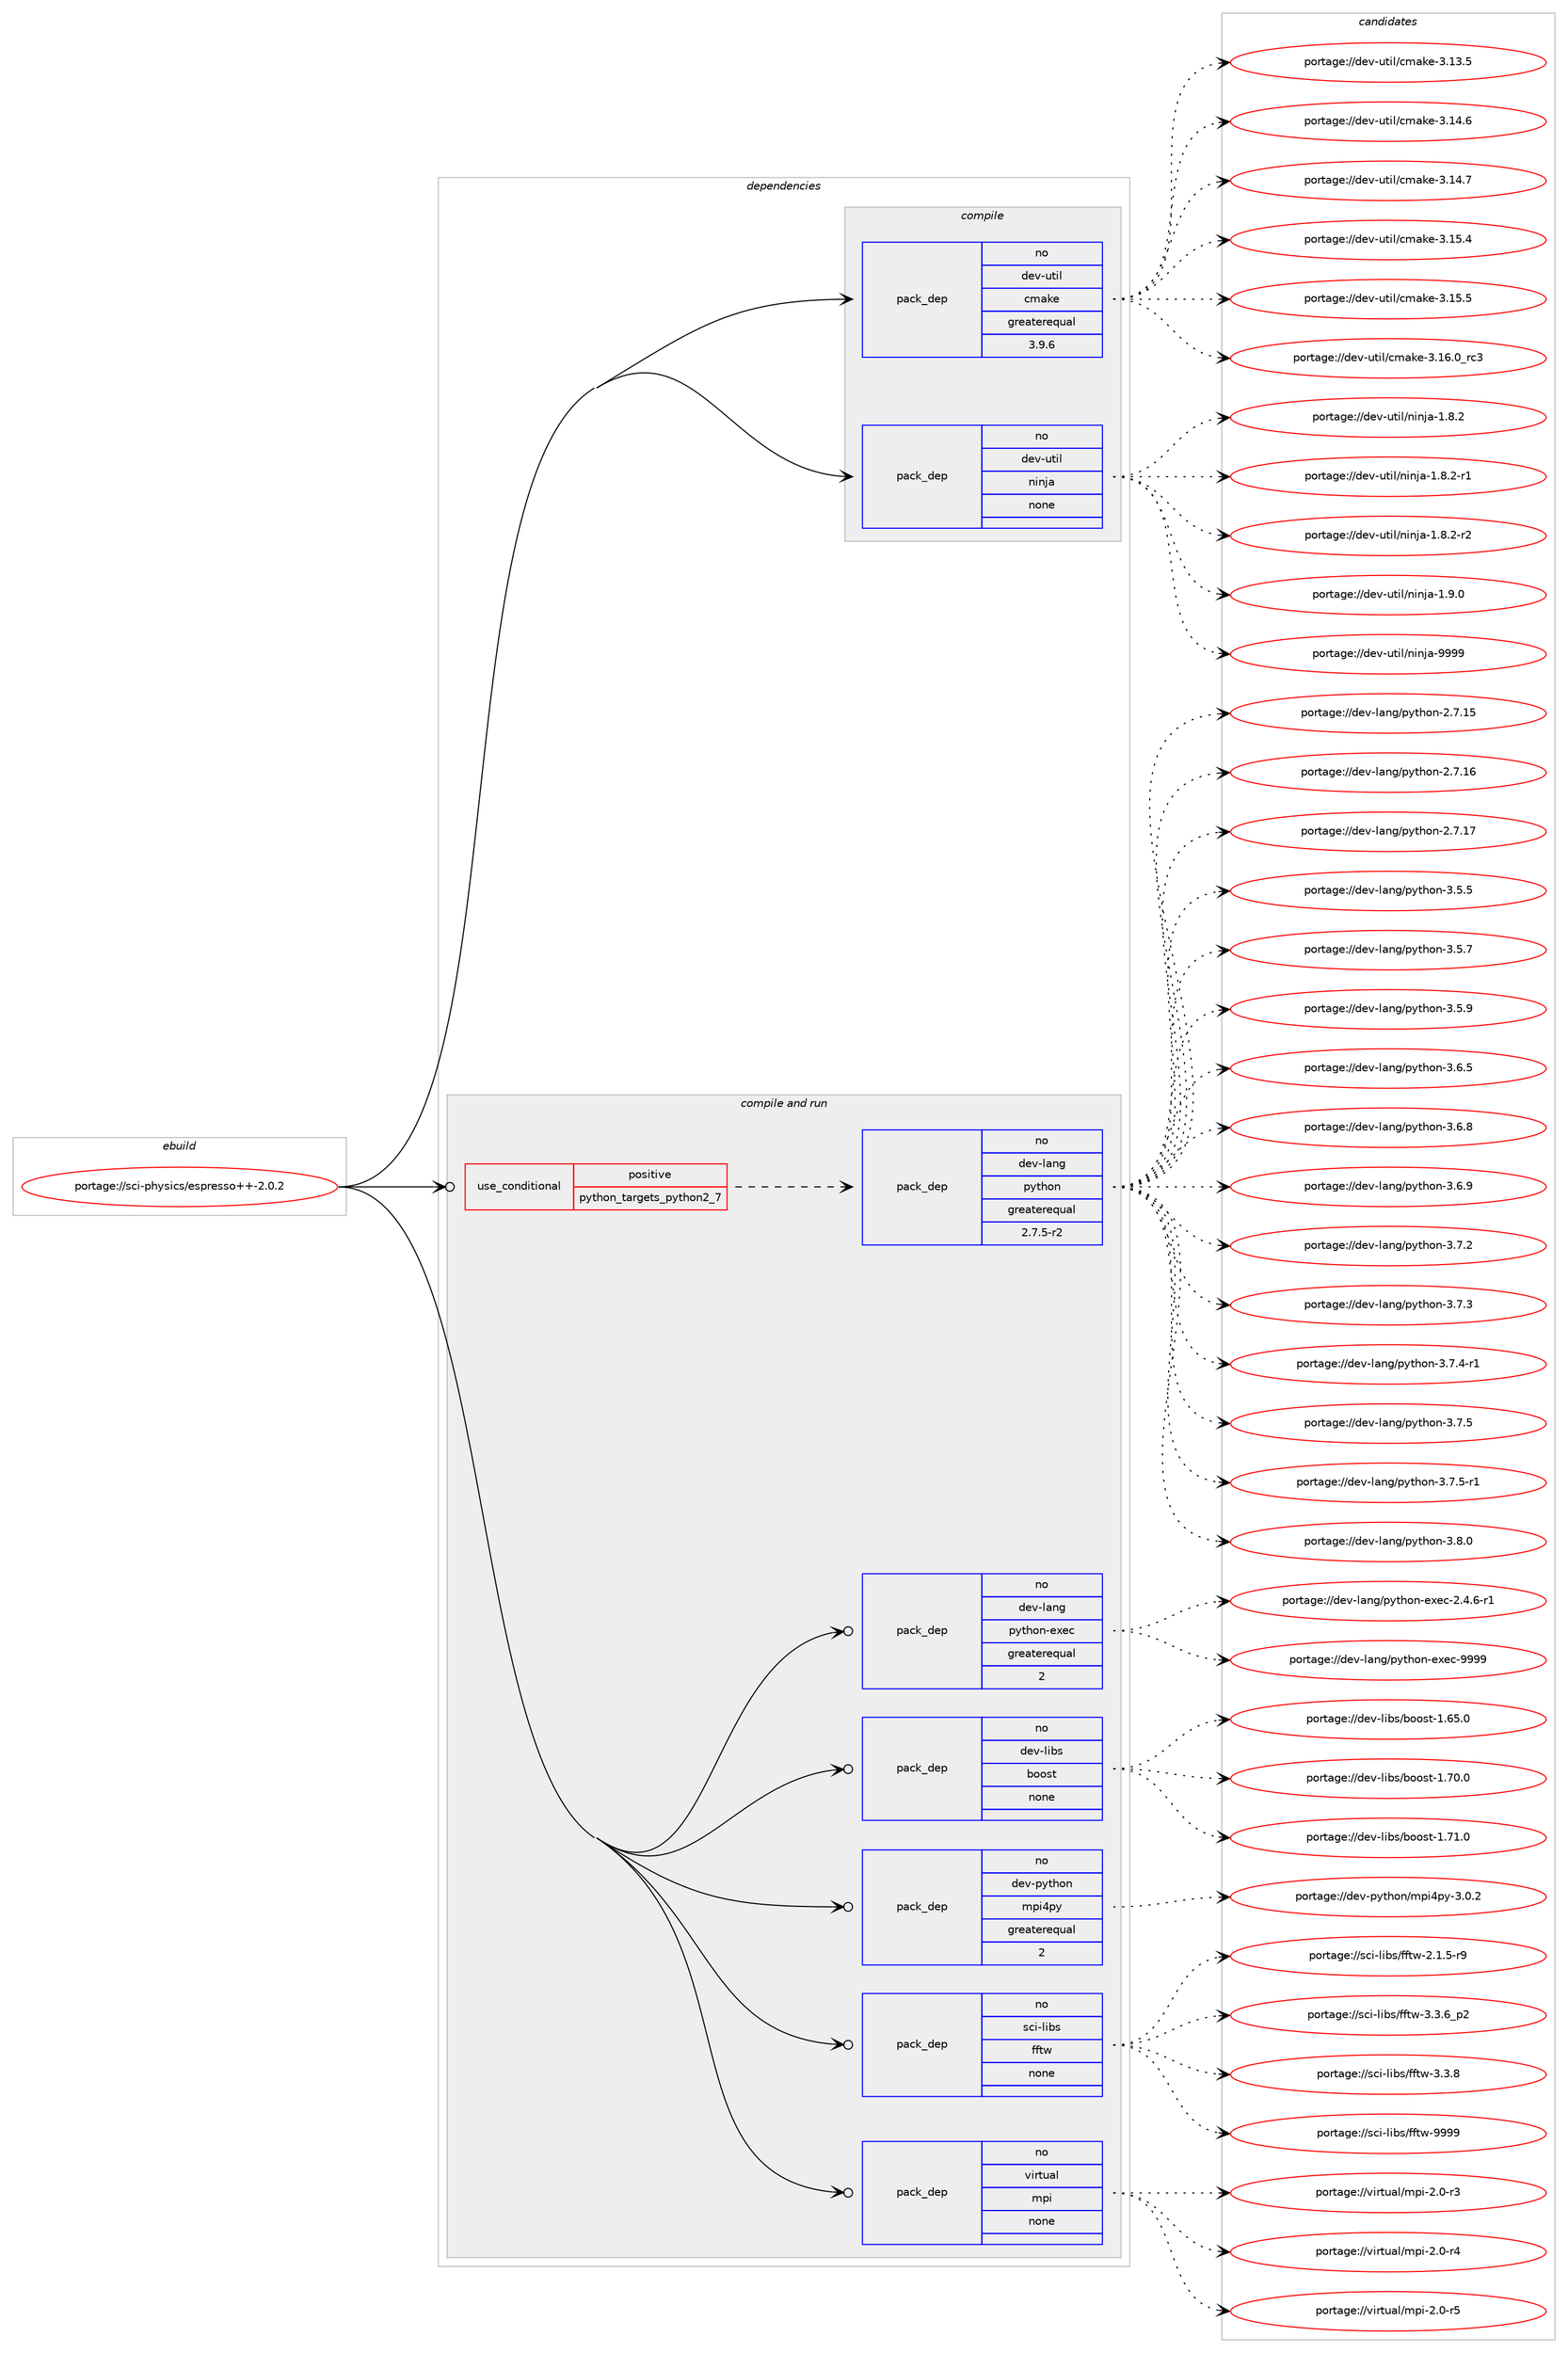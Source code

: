 digraph prolog {

# *************
# Graph options
# *************

newrank=true;
concentrate=true;
compound=true;
graph [rankdir=LR,fontname=Helvetica,fontsize=10,ranksep=1.5];#, ranksep=2.5, nodesep=0.2];
edge  [arrowhead=vee];
node  [fontname=Helvetica,fontsize=10];

# **********
# The ebuild
# **********

subgraph cluster_leftcol {
color=gray;
rank=same;
label=<<i>ebuild</i>>;
id [label="portage://sci-physics/espresso++-2.0.2", color=red, width=4, href="../sci-physics/espresso++-2.0.2.svg"];
}

# ****************
# The dependencies
# ****************

subgraph cluster_midcol {
color=gray;
label=<<i>dependencies</i>>;
subgraph cluster_compile {
fillcolor="#eeeeee";
style=filled;
label=<<i>compile</i>>;
subgraph pack291483 {
dependency396214 [label=<<TABLE BORDER="0" CELLBORDER="1" CELLSPACING="0" CELLPADDING="4" WIDTH="220"><TR><TD ROWSPAN="6" CELLPADDING="30">pack_dep</TD></TR><TR><TD WIDTH="110">no</TD></TR><TR><TD>dev-util</TD></TR><TR><TD>cmake</TD></TR><TR><TD>greaterequal</TD></TR><TR><TD>3.9.6</TD></TR></TABLE>>, shape=none, color=blue];
}
id:e -> dependency396214:w [weight=20,style="solid",arrowhead="vee"];
subgraph pack291484 {
dependency396215 [label=<<TABLE BORDER="0" CELLBORDER="1" CELLSPACING="0" CELLPADDING="4" WIDTH="220"><TR><TD ROWSPAN="6" CELLPADDING="30">pack_dep</TD></TR><TR><TD WIDTH="110">no</TD></TR><TR><TD>dev-util</TD></TR><TR><TD>ninja</TD></TR><TR><TD>none</TD></TR><TR><TD></TD></TR></TABLE>>, shape=none, color=blue];
}
id:e -> dependency396215:w [weight=20,style="solid",arrowhead="vee"];
}
subgraph cluster_compileandrun {
fillcolor="#eeeeee";
style=filled;
label=<<i>compile and run</i>>;
subgraph cond97985 {
dependency396216 [label=<<TABLE BORDER="0" CELLBORDER="1" CELLSPACING="0" CELLPADDING="4"><TR><TD ROWSPAN="3" CELLPADDING="10">use_conditional</TD></TR><TR><TD>positive</TD></TR><TR><TD>python_targets_python2_7</TD></TR></TABLE>>, shape=none, color=red];
subgraph pack291485 {
dependency396217 [label=<<TABLE BORDER="0" CELLBORDER="1" CELLSPACING="0" CELLPADDING="4" WIDTH="220"><TR><TD ROWSPAN="6" CELLPADDING="30">pack_dep</TD></TR><TR><TD WIDTH="110">no</TD></TR><TR><TD>dev-lang</TD></TR><TR><TD>python</TD></TR><TR><TD>greaterequal</TD></TR><TR><TD>2.7.5-r2</TD></TR></TABLE>>, shape=none, color=blue];
}
dependency396216:e -> dependency396217:w [weight=20,style="dashed",arrowhead="vee"];
}
id:e -> dependency396216:w [weight=20,style="solid",arrowhead="odotvee"];
subgraph pack291486 {
dependency396218 [label=<<TABLE BORDER="0" CELLBORDER="1" CELLSPACING="0" CELLPADDING="4" WIDTH="220"><TR><TD ROWSPAN="6" CELLPADDING="30">pack_dep</TD></TR><TR><TD WIDTH="110">no</TD></TR><TR><TD>dev-lang</TD></TR><TR><TD>python-exec</TD></TR><TR><TD>greaterequal</TD></TR><TR><TD>2</TD></TR></TABLE>>, shape=none, color=blue];
}
id:e -> dependency396218:w [weight=20,style="solid",arrowhead="odotvee"];
subgraph pack291487 {
dependency396219 [label=<<TABLE BORDER="0" CELLBORDER="1" CELLSPACING="0" CELLPADDING="4" WIDTH="220"><TR><TD ROWSPAN="6" CELLPADDING="30">pack_dep</TD></TR><TR><TD WIDTH="110">no</TD></TR><TR><TD>dev-libs</TD></TR><TR><TD>boost</TD></TR><TR><TD>none</TD></TR><TR><TD></TD></TR></TABLE>>, shape=none, color=blue];
}
id:e -> dependency396219:w [weight=20,style="solid",arrowhead="odotvee"];
subgraph pack291488 {
dependency396220 [label=<<TABLE BORDER="0" CELLBORDER="1" CELLSPACING="0" CELLPADDING="4" WIDTH="220"><TR><TD ROWSPAN="6" CELLPADDING="30">pack_dep</TD></TR><TR><TD WIDTH="110">no</TD></TR><TR><TD>dev-python</TD></TR><TR><TD>mpi4py</TD></TR><TR><TD>greaterequal</TD></TR><TR><TD>2</TD></TR></TABLE>>, shape=none, color=blue];
}
id:e -> dependency396220:w [weight=20,style="solid",arrowhead="odotvee"];
subgraph pack291489 {
dependency396221 [label=<<TABLE BORDER="0" CELLBORDER="1" CELLSPACING="0" CELLPADDING="4" WIDTH="220"><TR><TD ROWSPAN="6" CELLPADDING="30">pack_dep</TD></TR><TR><TD WIDTH="110">no</TD></TR><TR><TD>sci-libs</TD></TR><TR><TD>fftw</TD></TR><TR><TD>none</TD></TR><TR><TD></TD></TR></TABLE>>, shape=none, color=blue];
}
id:e -> dependency396221:w [weight=20,style="solid",arrowhead="odotvee"];
subgraph pack291490 {
dependency396222 [label=<<TABLE BORDER="0" CELLBORDER="1" CELLSPACING="0" CELLPADDING="4" WIDTH="220"><TR><TD ROWSPAN="6" CELLPADDING="30">pack_dep</TD></TR><TR><TD WIDTH="110">no</TD></TR><TR><TD>virtual</TD></TR><TR><TD>mpi</TD></TR><TR><TD>none</TD></TR><TR><TD></TD></TR></TABLE>>, shape=none, color=blue];
}
id:e -> dependency396222:w [weight=20,style="solid",arrowhead="odotvee"];
}
subgraph cluster_run {
fillcolor="#eeeeee";
style=filled;
label=<<i>run</i>>;
}
}

# **************
# The candidates
# **************

subgraph cluster_choices {
rank=same;
color=gray;
label=<<i>candidates</i>>;

subgraph choice291483 {
color=black;
nodesep=1;
choiceportage1001011184511711610510847991099710710145514649514653 [label="portage://dev-util/cmake-3.13.5", color=red, width=4,href="../dev-util/cmake-3.13.5.svg"];
choiceportage1001011184511711610510847991099710710145514649524654 [label="portage://dev-util/cmake-3.14.6", color=red, width=4,href="../dev-util/cmake-3.14.6.svg"];
choiceportage1001011184511711610510847991099710710145514649524655 [label="portage://dev-util/cmake-3.14.7", color=red, width=4,href="../dev-util/cmake-3.14.7.svg"];
choiceportage1001011184511711610510847991099710710145514649534652 [label="portage://dev-util/cmake-3.15.4", color=red, width=4,href="../dev-util/cmake-3.15.4.svg"];
choiceportage1001011184511711610510847991099710710145514649534653 [label="portage://dev-util/cmake-3.15.5", color=red, width=4,href="../dev-util/cmake-3.15.5.svg"];
choiceportage1001011184511711610510847991099710710145514649544648951149951 [label="portage://dev-util/cmake-3.16.0_rc3", color=red, width=4,href="../dev-util/cmake-3.16.0_rc3.svg"];
dependency396214:e -> choiceportage1001011184511711610510847991099710710145514649514653:w [style=dotted,weight="100"];
dependency396214:e -> choiceportage1001011184511711610510847991099710710145514649524654:w [style=dotted,weight="100"];
dependency396214:e -> choiceportage1001011184511711610510847991099710710145514649524655:w [style=dotted,weight="100"];
dependency396214:e -> choiceportage1001011184511711610510847991099710710145514649534652:w [style=dotted,weight="100"];
dependency396214:e -> choiceportage1001011184511711610510847991099710710145514649534653:w [style=dotted,weight="100"];
dependency396214:e -> choiceportage1001011184511711610510847991099710710145514649544648951149951:w [style=dotted,weight="100"];
}
subgraph choice291484 {
color=black;
nodesep=1;
choiceportage100101118451171161051084711010511010697454946564650 [label="portage://dev-util/ninja-1.8.2", color=red, width=4,href="../dev-util/ninja-1.8.2.svg"];
choiceportage1001011184511711610510847110105110106974549465646504511449 [label="portage://dev-util/ninja-1.8.2-r1", color=red, width=4,href="../dev-util/ninja-1.8.2-r1.svg"];
choiceportage1001011184511711610510847110105110106974549465646504511450 [label="portage://dev-util/ninja-1.8.2-r2", color=red, width=4,href="../dev-util/ninja-1.8.2-r2.svg"];
choiceportage100101118451171161051084711010511010697454946574648 [label="portage://dev-util/ninja-1.9.0", color=red, width=4,href="../dev-util/ninja-1.9.0.svg"];
choiceportage1001011184511711610510847110105110106974557575757 [label="portage://dev-util/ninja-9999", color=red, width=4,href="../dev-util/ninja-9999.svg"];
dependency396215:e -> choiceportage100101118451171161051084711010511010697454946564650:w [style=dotted,weight="100"];
dependency396215:e -> choiceportage1001011184511711610510847110105110106974549465646504511449:w [style=dotted,weight="100"];
dependency396215:e -> choiceportage1001011184511711610510847110105110106974549465646504511450:w [style=dotted,weight="100"];
dependency396215:e -> choiceportage100101118451171161051084711010511010697454946574648:w [style=dotted,weight="100"];
dependency396215:e -> choiceportage1001011184511711610510847110105110106974557575757:w [style=dotted,weight="100"];
}
subgraph choice291485 {
color=black;
nodesep=1;
choiceportage10010111845108971101034711212111610411111045504655464953 [label="portage://dev-lang/python-2.7.15", color=red, width=4,href="../dev-lang/python-2.7.15.svg"];
choiceportage10010111845108971101034711212111610411111045504655464954 [label="portage://dev-lang/python-2.7.16", color=red, width=4,href="../dev-lang/python-2.7.16.svg"];
choiceportage10010111845108971101034711212111610411111045504655464955 [label="portage://dev-lang/python-2.7.17", color=red, width=4,href="../dev-lang/python-2.7.17.svg"];
choiceportage100101118451089711010347112121116104111110455146534653 [label="portage://dev-lang/python-3.5.5", color=red, width=4,href="../dev-lang/python-3.5.5.svg"];
choiceportage100101118451089711010347112121116104111110455146534655 [label="portage://dev-lang/python-3.5.7", color=red, width=4,href="../dev-lang/python-3.5.7.svg"];
choiceportage100101118451089711010347112121116104111110455146534657 [label="portage://dev-lang/python-3.5.9", color=red, width=4,href="../dev-lang/python-3.5.9.svg"];
choiceportage100101118451089711010347112121116104111110455146544653 [label="portage://dev-lang/python-3.6.5", color=red, width=4,href="../dev-lang/python-3.6.5.svg"];
choiceportage100101118451089711010347112121116104111110455146544656 [label="portage://dev-lang/python-3.6.8", color=red, width=4,href="../dev-lang/python-3.6.8.svg"];
choiceportage100101118451089711010347112121116104111110455146544657 [label="portage://dev-lang/python-3.6.9", color=red, width=4,href="../dev-lang/python-3.6.9.svg"];
choiceportage100101118451089711010347112121116104111110455146554650 [label="portage://dev-lang/python-3.7.2", color=red, width=4,href="../dev-lang/python-3.7.2.svg"];
choiceportage100101118451089711010347112121116104111110455146554651 [label="portage://dev-lang/python-3.7.3", color=red, width=4,href="../dev-lang/python-3.7.3.svg"];
choiceportage1001011184510897110103471121211161041111104551465546524511449 [label="portage://dev-lang/python-3.7.4-r1", color=red, width=4,href="../dev-lang/python-3.7.4-r1.svg"];
choiceportage100101118451089711010347112121116104111110455146554653 [label="portage://dev-lang/python-3.7.5", color=red, width=4,href="../dev-lang/python-3.7.5.svg"];
choiceportage1001011184510897110103471121211161041111104551465546534511449 [label="portage://dev-lang/python-3.7.5-r1", color=red, width=4,href="../dev-lang/python-3.7.5-r1.svg"];
choiceportage100101118451089711010347112121116104111110455146564648 [label="portage://dev-lang/python-3.8.0", color=red, width=4,href="../dev-lang/python-3.8.0.svg"];
dependency396217:e -> choiceportage10010111845108971101034711212111610411111045504655464953:w [style=dotted,weight="100"];
dependency396217:e -> choiceportage10010111845108971101034711212111610411111045504655464954:w [style=dotted,weight="100"];
dependency396217:e -> choiceportage10010111845108971101034711212111610411111045504655464955:w [style=dotted,weight="100"];
dependency396217:e -> choiceportage100101118451089711010347112121116104111110455146534653:w [style=dotted,weight="100"];
dependency396217:e -> choiceportage100101118451089711010347112121116104111110455146534655:w [style=dotted,weight="100"];
dependency396217:e -> choiceportage100101118451089711010347112121116104111110455146534657:w [style=dotted,weight="100"];
dependency396217:e -> choiceportage100101118451089711010347112121116104111110455146544653:w [style=dotted,weight="100"];
dependency396217:e -> choiceportage100101118451089711010347112121116104111110455146544656:w [style=dotted,weight="100"];
dependency396217:e -> choiceportage100101118451089711010347112121116104111110455146544657:w [style=dotted,weight="100"];
dependency396217:e -> choiceportage100101118451089711010347112121116104111110455146554650:w [style=dotted,weight="100"];
dependency396217:e -> choiceportage100101118451089711010347112121116104111110455146554651:w [style=dotted,weight="100"];
dependency396217:e -> choiceportage1001011184510897110103471121211161041111104551465546524511449:w [style=dotted,weight="100"];
dependency396217:e -> choiceportage100101118451089711010347112121116104111110455146554653:w [style=dotted,weight="100"];
dependency396217:e -> choiceportage1001011184510897110103471121211161041111104551465546534511449:w [style=dotted,weight="100"];
dependency396217:e -> choiceportage100101118451089711010347112121116104111110455146564648:w [style=dotted,weight="100"];
}
subgraph choice291486 {
color=black;
nodesep=1;
choiceportage10010111845108971101034711212111610411111045101120101994550465246544511449 [label="portage://dev-lang/python-exec-2.4.6-r1", color=red, width=4,href="../dev-lang/python-exec-2.4.6-r1.svg"];
choiceportage10010111845108971101034711212111610411111045101120101994557575757 [label="portage://dev-lang/python-exec-9999", color=red, width=4,href="../dev-lang/python-exec-9999.svg"];
dependency396218:e -> choiceportage10010111845108971101034711212111610411111045101120101994550465246544511449:w [style=dotted,weight="100"];
dependency396218:e -> choiceportage10010111845108971101034711212111610411111045101120101994557575757:w [style=dotted,weight="100"];
}
subgraph choice291487 {
color=black;
nodesep=1;
choiceportage1001011184510810598115479811111111511645494654534648 [label="portage://dev-libs/boost-1.65.0", color=red, width=4,href="../dev-libs/boost-1.65.0.svg"];
choiceportage1001011184510810598115479811111111511645494655484648 [label="portage://dev-libs/boost-1.70.0", color=red, width=4,href="../dev-libs/boost-1.70.0.svg"];
choiceportage1001011184510810598115479811111111511645494655494648 [label="portage://dev-libs/boost-1.71.0", color=red, width=4,href="../dev-libs/boost-1.71.0.svg"];
dependency396219:e -> choiceportage1001011184510810598115479811111111511645494654534648:w [style=dotted,weight="100"];
dependency396219:e -> choiceportage1001011184510810598115479811111111511645494655484648:w [style=dotted,weight="100"];
dependency396219:e -> choiceportage1001011184510810598115479811111111511645494655494648:w [style=dotted,weight="100"];
}
subgraph choice291488 {
color=black;
nodesep=1;
choiceportage100101118451121211161041111104710911210552112121455146484650 [label="portage://dev-python/mpi4py-3.0.2", color=red, width=4,href="../dev-python/mpi4py-3.0.2.svg"];
dependency396220:e -> choiceportage100101118451121211161041111104710911210552112121455146484650:w [style=dotted,weight="100"];
}
subgraph choice291489 {
color=black;
nodesep=1;
choiceportage115991054510810598115471021021161194550464946534511457 [label="portage://sci-libs/fftw-2.1.5-r9", color=red, width=4,href="../sci-libs/fftw-2.1.5-r9.svg"];
choiceportage115991054510810598115471021021161194551465146549511250 [label="portage://sci-libs/fftw-3.3.6_p2", color=red, width=4,href="../sci-libs/fftw-3.3.6_p2.svg"];
choiceportage11599105451081059811547102102116119455146514656 [label="portage://sci-libs/fftw-3.3.8", color=red, width=4,href="../sci-libs/fftw-3.3.8.svg"];
choiceportage115991054510810598115471021021161194557575757 [label="portage://sci-libs/fftw-9999", color=red, width=4,href="../sci-libs/fftw-9999.svg"];
dependency396221:e -> choiceportage115991054510810598115471021021161194550464946534511457:w [style=dotted,weight="100"];
dependency396221:e -> choiceportage115991054510810598115471021021161194551465146549511250:w [style=dotted,weight="100"];
dependency396221:e -> choiceportage11599105451081059811547102102116119455146514656:w [style=dotted,weight="100"];
dependency396221:e -> choiceportage115991054510810598115471021021161194557575757:w [style=dotted,weight="100"];
}
subgraph choice291490 {
color=black;
nodesep=1;
choiceportage1181051141161179710847109112105455046484511451 [label="portage://virtual/mpi-2.0-r3", color=red, width=4,href="../virtual/mpi-2.0-r3.svg"];
choiceportage1181051141161179710847109112105455046484511452 [label="portage://virtual/mpi-2.0-r4", color=red, width=4,href="../virtual/mpi-2.0-r4.svg"];
choiceportage1181051141161179710847109112105455046484511453 [label="portage://virtual/mpi-2.0-r5", color=red, width=4,href="../virtual/mpi-2.0-r5.svg"];
dependency396222:e -> choiceportage1181051141161179710847109112105455046484511451:w [style=dotted,weight="100"];
dependency396222:e -> choiceportage1181051141161179710847109112105455046484511452:w [style=dotted,weight="100"];
dependency396222:e -> choiceportage1181051141161179710847109112105455046484511453:w [style=dotted,weight="100"];
}
}

}

